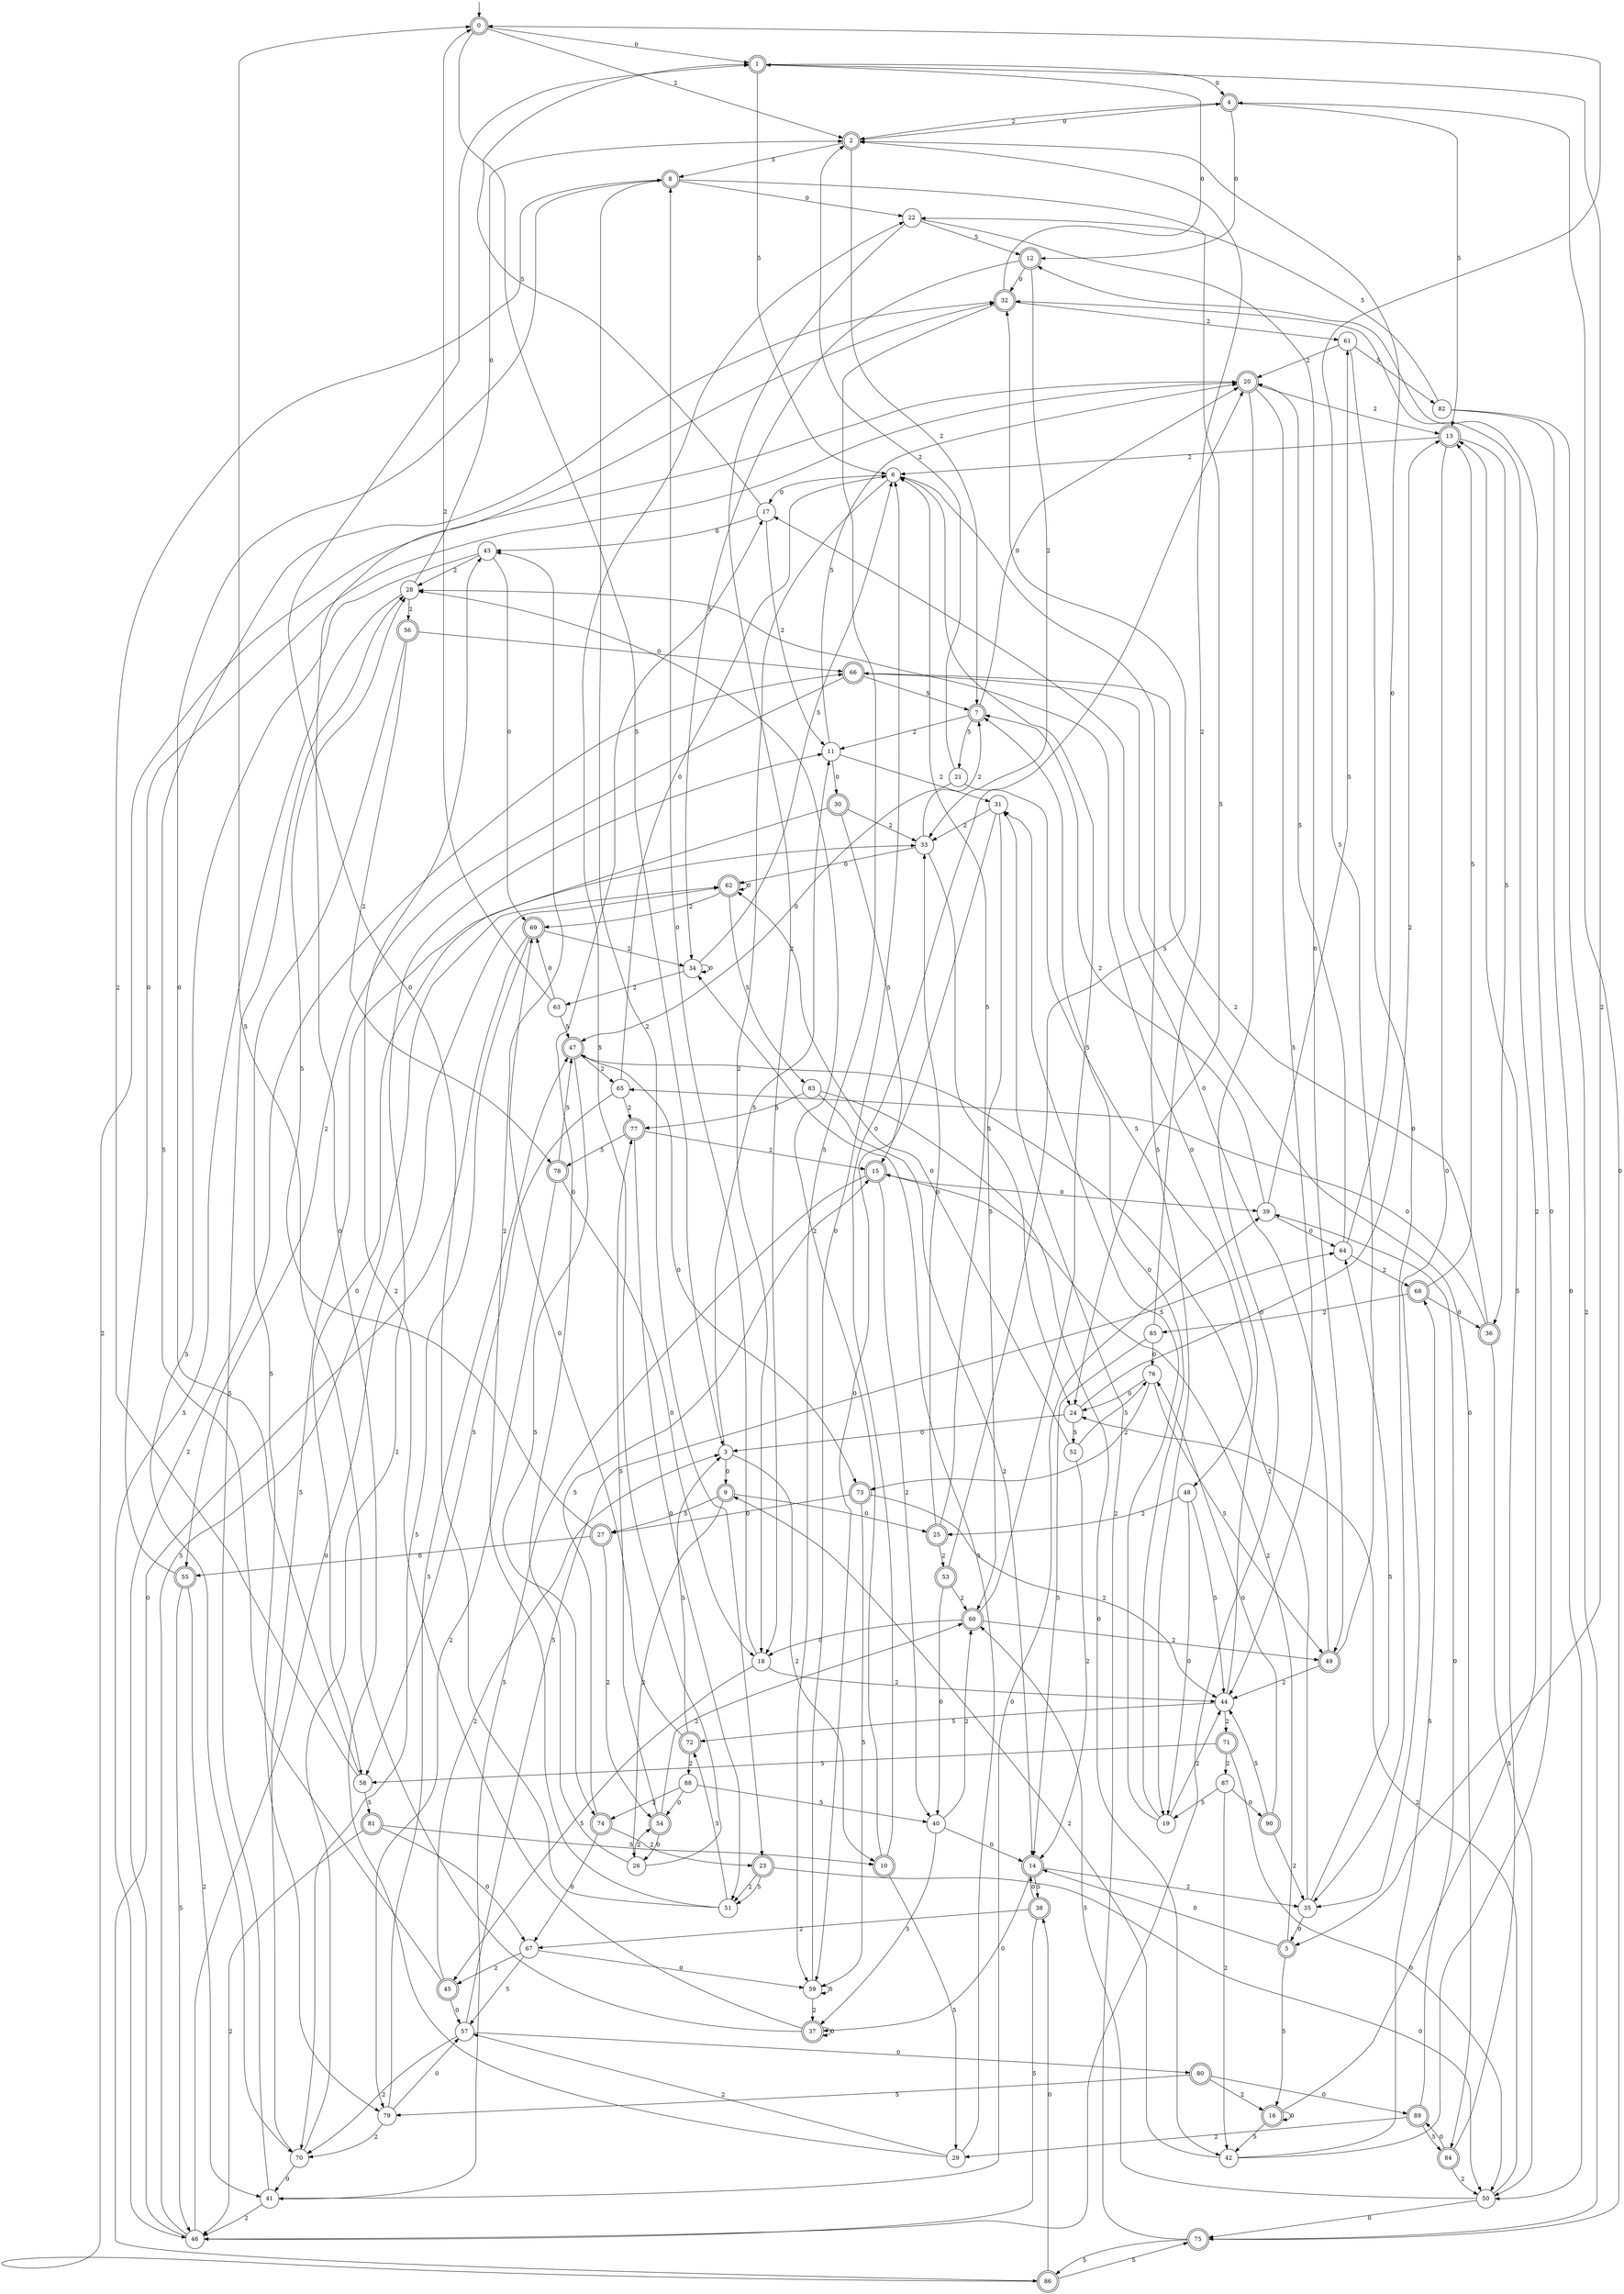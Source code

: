 digraph g {

	s0 [shape="doublecircle" label="0"];
	s1 [shape="doublecircle" label="1"];
	s2 [shape="doublecircle" label="2"];
	s3 [shape="circle" label="3"];
	s4 [shape="doublecircle" label="4"];
	s5 [shape="doublecircle" label="5"];
	s6 [shape="circle" label="6"];
	s7 [shape="doublecircle" label="7"];
	s8 [shape="doublecircle" label="8"];
	s9 [shape="doublecircle" label="9"];
	s10 [shape="doublecircle" label="10"];
	s11 [shape="circle" label="11"];
	s12 [shape="doublecircle" label="12"];
	s13 [shape="doublecircle" label="13"];
	s14 [shape="doublecircle" label="14"];
	s15 [shape="doublecircle" label="15"];
	s16 [shape="doublecircle" label="16"];
	s17 [shape="circle" label="17"];
	s18 [shape="circle" label="18"];
	s19 [shape="circle" label="19"];
	s20 [shape="doublecircle" label="20"];
	s21 [shape="circle" label="21"];
	s22 [shape="circle" label="22"];
	s23 [shape="doublecircle" label="23"];
	s24 [shape="circle" label="24"];
	s25 [shape="doublecircle" label="25"];
	s26 [shape="circle" label="26"];
	s27 [shape="doublecircle" label="27"];
	s28 [shape="circle" label="28"];
	s29 [shape="circle" label="29"];
	s30 [shape="doublecircle" label="30"];
	s31 [shape="circle" label="31"];
	s32 [shape="doublecircle" label="32"];
	s33 [shape="circle" label="33"];
	s34 [shape="circle" label="34"];
	s35 [shape="circle" label="35"];
	s36 [shape="doublecircle" label="36"];
	s37 [shape="doublecircle" label="37"];
	s38 [shape="doublecircle" label="38"];
	s39 [shape="circle" label="39"];
	s40 [shape="circle" label="40"];
	s41 [shape="circle" label="41"];
	s42 [shape="circle" label="42"];
	s43 [shape="circle" label="43"];
	s44 [shape="circle" label="44"];
	s45 [shape="doublecircle" label="45"];
	s46 [shape="circle" label="46"];
	s47 [shape="doublecircle" label="47"];
	s48 [shape="circle" label="48"];
	s49 [shape="doublecircle" label="49"];
	s50 [shape="circle" label="50"];
	s51 [shape="circle" label="51"];
	s52 [shape="circle" label="52"];
	s53 [shape="doublecircle" label="53"];
	s54 [shape="doublecircle" label="54"];
	s55 [shape="doublecircle" label="55"];
	s56 [shape="doublecircle" label="56"];
	s57 [shape="circle" label="57"];
	s58 [shape="circle" label="58"];
	s59 [shape="circle" label="59"];
	s60 [shape="doublecircle" label="60"];
	s61 [shape="circle" label="61"];
	s62 [shape="doublecircle" label="62"];
	s63 [shape="circle" label="63"];
	s64 [shape="circle" label="64"];
	s65 [shape="circle" label="65"];
	s66 [shape="doublecircle" label="66"];
	s67 [shape="circle" label="67"];
	s68 [shape="doublecircle" label="68"];
	s69 [shape="doublecircle" label="69"];
	s70 [shape="circle" label="70"];
	s71 [shape="doublecircle" label="71"];
	s72 [shape="doublecircle" label="72"];
	s73 [shape="doublecircle" label="73"];
	s74 [shape="doublecircle" label="74"];
	s75 [shape="doublecircle" label="75"];
	s76 [shape="circle" label="76"];
	s77 [shape="doublecircle" label="77"];
	s78 [shape="doublecircle" label="78"];
	s79 [shape="circle" label="79"];
	s80 [shape="doublecircle" label="80"];
	s81 [shape="doublecircle" label="81"];
	s82 [shape="circle" label="82"];
	s83 [shape="circle" label="83"];
	s84 [shape="doublecircle" label="84"];
	s85 [shape="circle" label="85"];
	s86 [shape="doublecircle" label="86"];
	s87 [shape="circle" label="87"];
	s88 [shape="circle" label="88"];
	s89 [shape="doublecircle" label="89"];
	s90 [shape="doublecircle" label="90"];
	s0 -> s1 [label="0"];
	s0 -> s2 [label="2"];
	s0 -> s3 [label="5"];
	s1 -> s4 [label="0"];
	s1 -> s5 [label="2"];
	s1 -> s6 [label="5"];
	s2 -> s4 [label="0"];
	s2 -> s7 [label="2"];
	s2 -> s8 [label="5"];
	s3 -> s9 [label="0"];
	s3 -> s10 [label="2"];
	s3 -> s11 [label="5"];
	s4 -> s12 [label="0"];
	s4 -> s2 [label="2"];
	s4 -> s13 [label="5"];
	s5 -> s14 [label="0"];
	s5 -> s15 [label="2"];
	s5 -> s16 [label="5"];
	s6 -> s17 [label="0"];
	s6 -> s18 [label="2"];
	s6 -> s19 [label="5"];
	s7 -> s20 [label="0"];
	s7 -> s11 [label="2"];
	s7 -> s21 [label="5"];
	s8 -> s22 [label="0"];
	s8 -> s23 [label="2"];
	s8 -> s24 [label="5"];
	s9 -> s25 [label="0"];
	s9 -> s26 [label="2"];
	s9 -> s27 [label="5"];
	s10 -> s20 [label="0"];
	s10 -> s28 [label="2"];
	s10 -> s29 [label="5"];
	s11 -> s30 [label="0"];
	s11 -> s31 [label="2"];
	s11 -> s20 [label="5"];
	s12 -> s32 [label="0"];
	s12 -> s33 [label="2"];
	s12 -> s34 [label="5"];
	s13 -> s35 [label="0"];
	s13 -> s6 [label="2"];
	s13 -> s36 [label="5"];
	s14 -> s37 [label="0"];
	s14 -> s35 [label="2"];
	s14 -> s38 [label="5"];
	s15 -> s39 [label="0"];
	s15 -> s40 [label="2"];
	s15 -> s41 [label="5"];
	s16 -> s16 [label="0"];
	s16 -> s32 [label="2"];
	s16 -> s42 [label="5"];
	s17 -> s43 [label="0"];
	s17 -> s11 [label="2"];
	s17 -> s1 [label="5"];
	s18 -> s8 [label="0"];
	s18 -> s44 [label="2"];
	s18 -> s45 [label="5"];
	s19 -> s7 [label="0"];
	s19 -> s44 [label="2"];
	s19 -> s31 [label="5"];
	s20 -> s46 [label="0"];
	s20 -> s13 [label="2"];
	s20 -> s44 [label="5"];
	s21 -> s47 [label="0"];
	s21 -> s2 [label="2"];
	s21 -> s48 [label="5"];
	s22 -> s49 [label="0"];
	s22 -> s18 [label="2"];
	s22 -> s12 [label="5"];
	s23 -> s50 [label="0"];
	s23 -> s51 [label="2"];
	s23 -> s51 [label="5"];
	s24 -> s3 [label="0"];
	s24 -> s13 [label="2"];
	s24 -> s52 [label="5"];
	s25 -> s33 [label="0"];
	s25 -> s53 [label="2"];
	s25 -> s6 [label="5"];
	s26 -> s17 [label="0"];
	s26 -> s54 [label="2"];
	s26 -> s22 [label="5"];
	s27 -> s55 [label="0"];
	s27 -> s54 [label="2"];
	s27 -> s28 [label="5"];
	s28 -> s2 [label="0"];
	s28 -> s56 [label="2"];
	s28 -> s46 [label="5"];
	s29 -> s32 [label="0"];
	s29 -> s57 [label="2"];
	s29 -> s34 [label="5"];
	s30 -> s58 [label="0"];
	s30 -> s33 [label="2"];
	s30 -> s15 [label="5"];
	s31 -> s59 [label="0"];
	s31 -> s33 [label="2"];
	s31 -> s60 [label="5"];
	s32 -> s1 [label="0"];
	s32 -> s61 [label="2"];
	s32 -> s59 [label="5"];
	s33 -> s62 [label="0"];
	s33 -> s7 [label="2"];
	s33 -> s24 [label="5"];
	s34 -> s34 [label="0"];
	s34 -> s63 [label="2"];
	s34 -> s6 [label="5"];
	s35 -> s5 [label="0"];
	s35 -> s47 [label="2"];
	s35 -> s64 [label="5"];
	s36 -> s65 [label="0"];
	s36 -> s66 [label="2"];
	s36 -> s50 [label="5"];
	s37 -> s37 [label="0"];
	s37 -> s43 [label="2"];
	s37 -> s0 [label="5"];
	s38 -> s14 [label="0"];
	s38 -> s67 [label="2"];
	s38 -> s46 [label="5"];
	s39 -> s64 [label="0"];
	s39 -> s7 [label="2"];
	s39 -> s61 [label="5"];
	s40 -> s14 [label="0"];
	s40 -> s60 [label="2"];
	s40 -> s37 [label="5"];
	s41 -> s39 [label="0"];
	s41 -> s46 [label="2"];
	s41 -> s28 [label="5"];
	s42 -> s12 [label="0"];
	s42 -> s9 [label="2"];
	s42 -> s68 [label="5"];
	s43 -> s69 [label="0"];
	s43 -> s28 [label="2"];
	s43 -> s70 [label="5"];
	s44 -> s28 [label="0"];
	s44 -> s71 [label="2"];
	s44 -> s72 [label="5"];
	s45 -> s57 [label="0"];
	s45 -> s3 [label="2"];
	s45 -> s32 [label="5"];
	s46 -> s62 [label="0"];
	s46 -> s66 [label="2"];
	s46 -> s62 [label="5"];
	s47 -> s73 [label="0"];
	s47 -> s65 [label="2"];
	s47 -> s74 [label="5"];
	s48 -> s19 [label="0"];
	s48 -> s25 [label="2"];
	s48 -> s44 [label="5"];
	s49 -> s17 [label="0"];
	s49 -> s44 [label="2"];
	s49 -> s0 [label="5"];
	s50 -> s75 [label="0"];
	s50 -> s24 [label="2"];
	s50 -> s60 [label="5"];
	s51 -> s1 [label="0"];
	s51 -> s43 [label="2"];
	s51 -> s72 [label="5"];
	s52 -> s62 [label="0"];
	s52 -> s14 [label="2"];
	s52 -> s76 [label="5"];
	s53 -> s40 [label="0"];
	s53 -> s60 [label="2"];
	s53 -> s32 [label="5"];
	s54 -> s26 [label="0"];
	s54 -> s60 [label="2"];
	s54 -> s77 [label="5"];
	s55 -> s20 [label="0"];
	s55 -> s41 [label="2"];
	s55 -> s46 [label="5"];
	s56 -> s66 [label="0"];
	s56 -> s78 [label="2"];
	s56 -> s79 [label="5"];
	s57 -> s80 [label="0"];
	s57 -> s70 [label="2"];
	s57 -> s64 [label="5"];
	s58 -> s8 [label="0"];
	s58 -> s8 [label="2"];
	s58 -> s81 [label="5"];
	s59 -> s6 [label="0"];
	s59 -> s37 [label="2"];
	s59 -> s59 [label="5"];
	s60 -> s18 [label="0"];
	s60 -> s49 [label="2"];
	s60 -> s6 [label="5"];
	s61 -> s35 [label="0"];
	s61 -> s20 [label="2"];
	s61 -> s82 [label="5"];
	s62 -> s62 [label="0"];
	s62 -> s69 [label="2"];
	s62 -> s83 [label="5"];
	s63 -> s69 [label="0"];
	s63 -> s0 [label="2"];
	s63 -> s47 [label="5"];
	s64 -> s2 [label="0"];
	s64 -> s68 [label="2"];
	s64 -> s20 [label="5"];
	s65 -> s6 [label="0"];
	s65 -> s77 [label="2"];
	s65 -> s58 [label="5"];
	s66 -> s84 [label="0"];
	s66 -> s55 [label="2"];
	s66 -> s7 [label="5"];
	s67 -> s59 [label="0"];
	s67 -> s45 [label="2"];
	s67 -> s57 [label="5"];
	s68 -> s36 [label="0"];
	s68 -> s85 [label="2"];
	s68 -> s13 [label="5"];
	s69 -> s86 [label="0"];
	s69 -> s34 [label="2"];
	s69 -> s70 [label="5"];
	s70 -> s41 [label="0"];
	s70 -> s11 [label="2"];
	s70 -> s33 [label="5"];
	s71 -> s50 [label="0"];
	s71 -> s87 [label="2"];
	s71 -> s58 [label="5"];
	s72 -> s69 [label="0"];
	s72 -> s88 [label="2"];
	s72 -> s3 [label="5"];
	s73 -> s27 [label="0"];
	s73 -> s44 [label="2"];
	s73 -> s59 [label="5"];
	s74 -> s67 [label="0"];
	s74 -> s23 [label="2"];
	s74 -> s15 [label="5"];
	s75 -> s4 [label="0"];
	s75 -> s31 [label="2"];
	s75 -> s86 [label="5"];
	s76 -> s24 [label="0"];
	s76 -> s73 [label="2"];
	s76 -> s49 [label="5"];
	s77 -> s51 [label="0"];
	s77 -> s15 [label="2"];
	s77 -> s78 [label="5"];
	s78 -> s18 [label="0"];
	s78 -> s79 [label="2"];
	s78 -> s47 [label="5"];
	s79 -> s57 [label="0"];
	s79 -> s70 [label="2"];
	s79 -> s47 [label="5"];
	s80 -> s89 [label="0"];
	s80 -> s16 [label="2"];
	s80 -> s79 [label="5"];
	s81 -> s67 [label="0"];
	s81 -> s46 [label="2"];
	s81 -> s10 [label="5"];
	s82 -> s50 [label="0"];
	s82 -> s75 [label="2"];
	s82 -> s22 [label="5"];
	s83 -> s42 [label="0"];
	s83 -> s14 [label="2"];
	s83 -> s77 [label="5"];
	s84 -> s89 [label="0"];
	s84 -> s50 [label="2"];
	s84 -> s13 [label="5"];
	s85 -> s76 [label="0"];
	s85 -> s2 [label="2"];
	s85 -> s14 [label="5"];
	s86 -> s38 [label="0"];
	s86 -> s20 [label="2"];
	s86 -> s75 [label="5"];
	s87 -> s90 [label="0"];
	s87 -> s42 [label="2"];
	s87 -> s19 [label="5"];
	s88 -> s54 [label="0"];
	s88 -> s74 [label="2"];
	s88 -> s40 [label="5"];
	s89 -> s39 [label="0"];
	s89 -> s29 [label="2"];
	s89 -> s84 [label="5"];
	s90 -> s76 [label="0"];
	s90 -> s35 [label="2"];
	s90 -> s44 [label="5"];

__start0 [label="" shape="none" width="0" height="0"];
__start0 -> s0;

}
